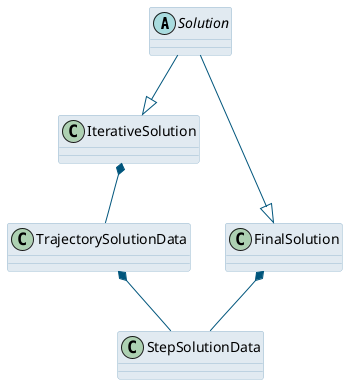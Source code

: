@startuml

skinparam stereotype {
    CBackgroundColor #AF5A50
    ABackgroundColor #7D966E
    IBackgroundColor #D7AA50
}

skinparam class {
	BackgroundColor #E1EAF1
	ArrowColor #00557C
	BorderColor #99BAD0
}

abstract class Solution

class IterativeSolution
class FinalSolution

class StepSolutionData
class TrajectorySolutionData

TrajectorySolutionData *-- StepSolutionData


Solution --|> IterativeSolution
IterativeSolution *-- TrajectorySolutionData

Solution --|> FinalSolution
FinalSolution *-- StepSolutionData

@enduml
